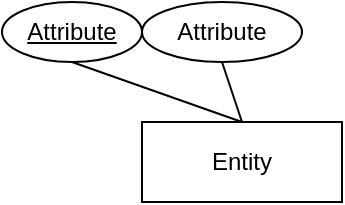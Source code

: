 <mxfile version="28.2.5">
  <diagram name="第 1 页" id="Ocs5OngbYeHBz87fqYz2">
    <mxGraphModel dx="1018" dy="697" grid="1" gridSize="10" guides="1" tooltips="1" connect="1" arrows="1" fold="1" page="1" pageScale="1" pageWidth="827" pageHeight="1169" math="0" shadow="0">
      <root>
        <mxCell id="0" />
        <mxCell id="1" parent="0" />
        <mxCell id="M6w3lvfAja5PJycFBvT3-1" value="Entity" style="whiteSpace=wrap;html=1;align=center;" vertex="1" parent="1">
          <mxGeometry x="100" y="80" width="100" height="40" as="geometry" />
        </mxCell>
        <mxCell id="M6w3lvfAja5PJycFBvT3-2" value="Attribute" style="ellipse;whiteSpace=wrap;html=1;align=center;fontStyle=4;" vertex="1" parent="1">
          <mxGeometry x="30" y="20" width="70" height="30" as="geometry" />
        </mxCell>
        <mxCell id="M6w3lvfAja5PJycFBvT3-3" value="" style="endArrow=none;html=1;rounded=0;entryX=0.5;entryY=1;entryDx=0;entryDy=0;exitX=0.5;exitY=0;exitDx=0;exitDy=0;" edge="1" parent="1" source="M6w3lvfAja5PJycFBvT3-1" target="M6w3lvfAja5PJycFBvT3-2">
          <mxGeometry width="50" height="50" relative="1" as="geometry">
            <mxPoint x="50" y="110" as="sourcePoint" />
            <mxPoint x="100" y="60" as="targetPoint" />
          </mxGeometry>
        </mxCell>
        <mxCell id="M6w3lvfAja5PJycFBvT3-4" value="Attribute" style="ellipse;whiteSpace=wrap;html=1;align=center;" vertex="1" parent="1">
          <mxGeometry x="100" y="20" width="80" height="30" as="geometry" />
        </mxCell>
        <mxCell id="M6w3lvfAja5PJycFBvT3-5" value="" style="endArrow=none;html=1;rounded=0;entryX=0.5;entryY=1;entryDx=0;entryDy=0;exitX=0.5;exitY=0;exitDx=0;exitDy=0;" edge="1" parent="1" source="M6w3lvfAja5PJycFBvT3-1" target="M6w3lvfAja5PJycFBvT3-4">
          <mxGeometry width="50" height="50" relative="1" as="geometry">
            <mxPoint x="125" y="89" as="sourcePoint" />
            <mxPoint x="80" y="60" as="targetPoint" />
            <Array as="points">
              <mxPoint x="150" y="80" />
            </Array>
          </mxGeometry>
        </mxCell>
      </root>
    </mxGraphModel>
  </diagram>
</mxfile>
